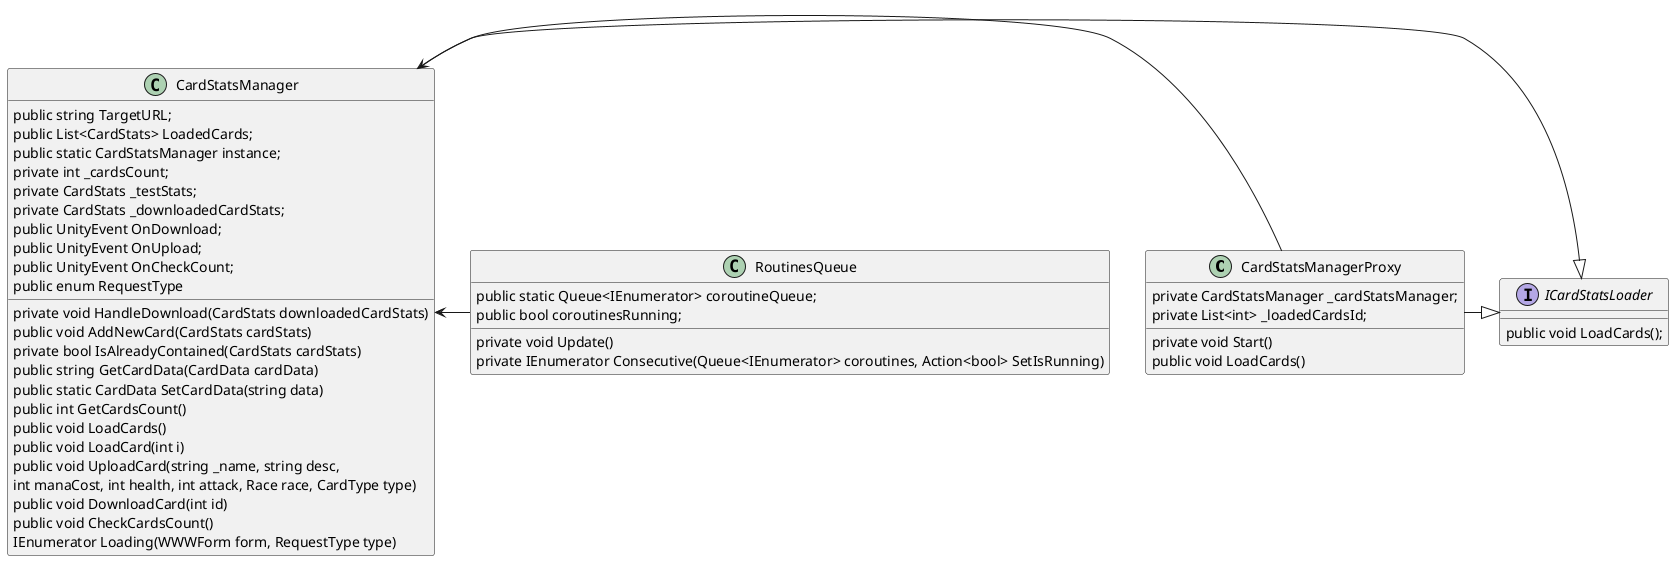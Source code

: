 ﻿@startuml
'https://plantuml.com/class-diagram

class CardStatsManagerProxy {
    private CardStatsManager _cardStatsManager;
    private List<int> _loadedCardsId;
    private void Start()
    public void LoadCards()
}

interface ICardStatsLoader {
    public void LoadCards();
}

class RoutinesQueue {
         public static Queue<IEnumerator> coroutineQueue;
         public bool coroutinesRunning;
         private void Update()
         private IEnumerator Consecutive(Queue<IEnumerator> coroutines, Action<bool> SetIsRunning)
    }

class CardStatsManager
{
    public string TargetURL;
    public List<CardStats> LoadedCards;
    public static CardStatsManager instance;
    private int _cardsCount;
    private CardStats _testStats;
    private CardStats _downloadedCardStats;
    public UnityEvent OnDownload;
    public UnityEvent OnUpload;
    public UnityEvent OnCheckCount;
    public enum RequestType
    private void HandleDownload(CardStats downloadedCardStats)
    public void AddNewCard(CardStats cardStats)
    private bool IsAlreadyContained(CardStats cardStats)
    public string GetCardData(CardData cardData)
    public static CardData SetCardData(string data)
    public int GetCardsCount()


    public void LoadCards()

        
    public void LoadCard(int i)
        

    public void UploadCard(string _name, string desc,
        int manaCost, int health, int attack, Race race, CardType type)
        

    public void DownloadCard(int id)
   

    public void CheckCardsCount()
    

    IEnumerator Loading(WWWForm form, RequestType type)

}


    
CardStatsManager <- CardStatsManagerProxy
CardStatsManager <- RoutinesQueue
CardStatsManager -|> ICardStatsLoader
CardStatsManagerProxy -|> ICardStatsLoader
   
@enduml